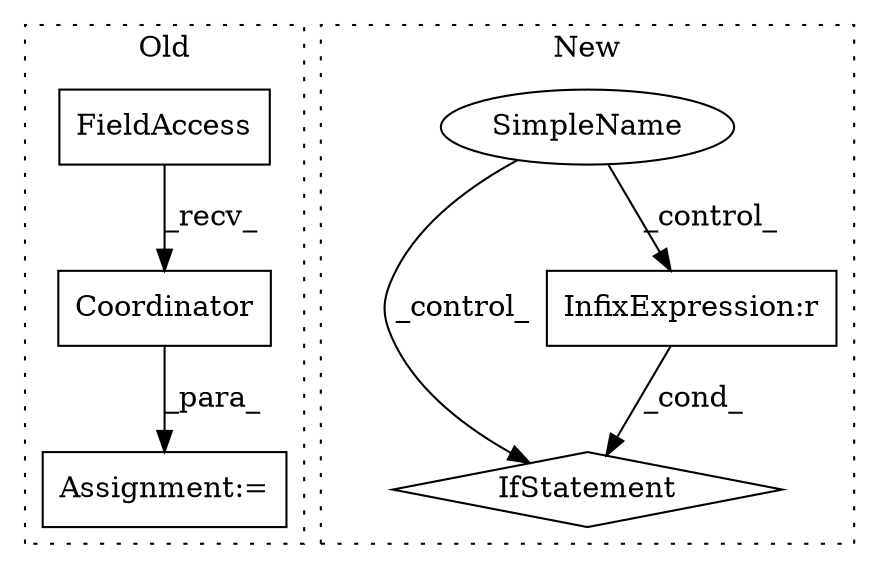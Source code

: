 digraph G {
subgraph cluster0 {
1 [label="Coordinator" a="32" s="4412" l="13" shape="box"];
3 [label="FieldAccess" a="22" s="4395" l="16" shape="box"];
4 [label="Assignment:=" a="7" s="4394" l="1" shape="box"];
label = "Old";
style="dotted";
}
subgraph cluster1 {
2 [label="IfStatement" a="25" s="5073,5105" l="4,2" shape="diamond"];
5 [label="InfixExpression:r" a="27" s="5086" l="4" shape="box"];
6 [label="SimpleName" a="42" s="" l="" shape="ellipse"];
label = "New";
style="dotted";
}
1 -> 4 [label="_para_"];
3 -> 1 [label="_recv_"];
5 -> 2 [label="_cond_"];
6 -> 2 [label="_control_"];
6 -> 5 [label="_control_"];
}